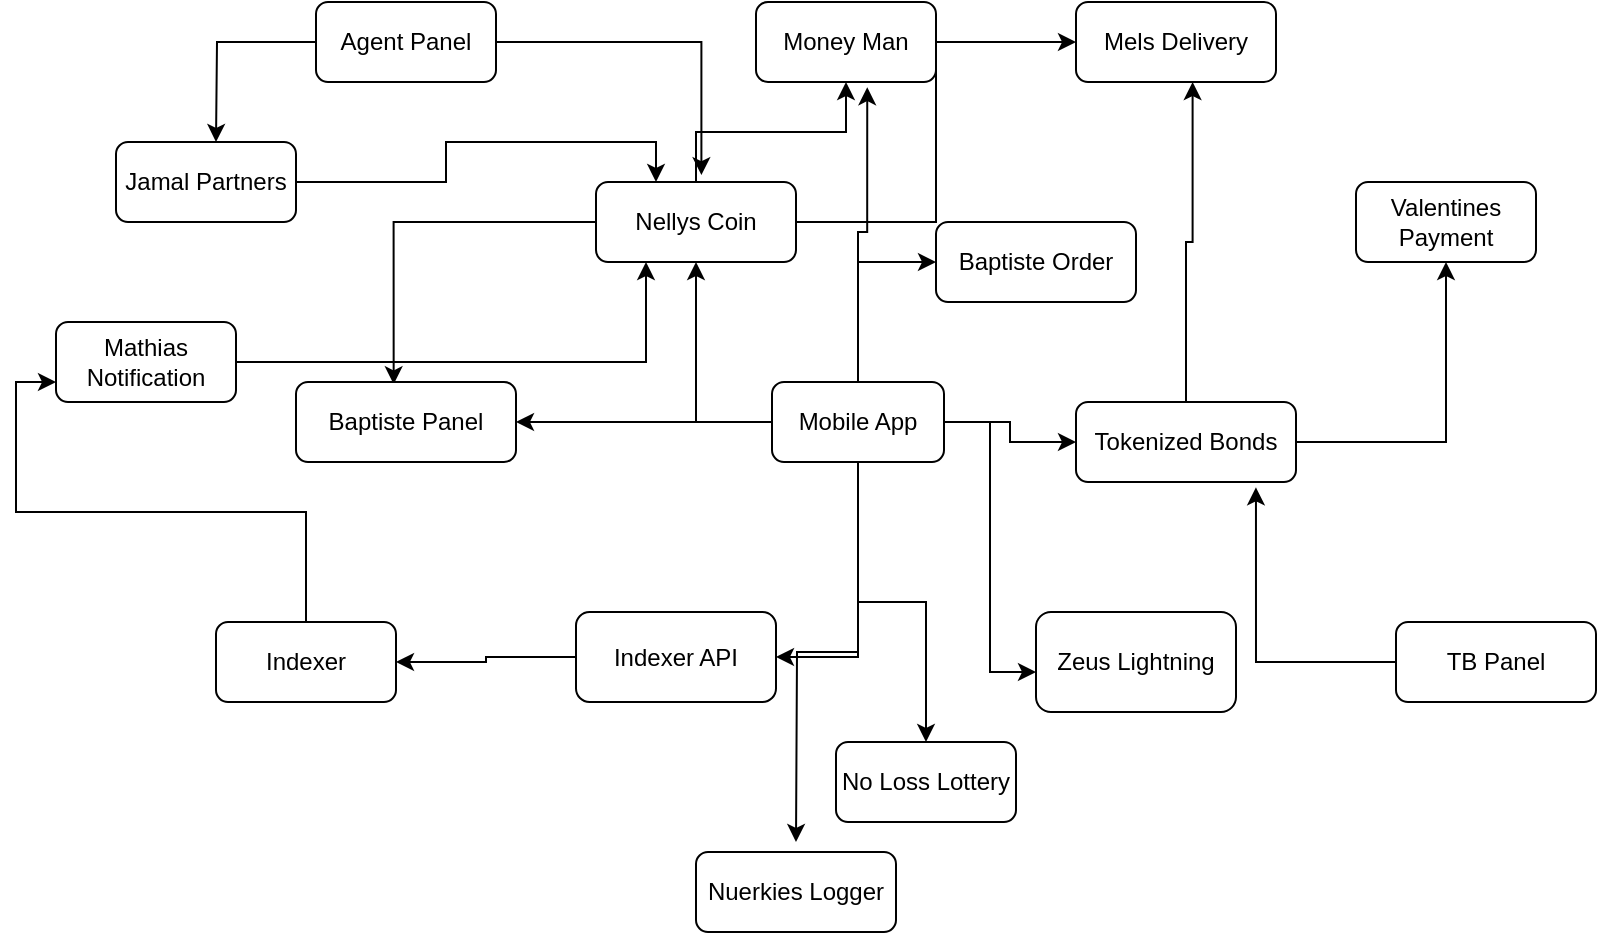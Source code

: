<mxfile version="20.2.3" type="github">
  <diagram id="7k72RgLPqFwJHOSrJLX6" name="Page-1">
    <mxGraphModel dx="1689" dy="558" grid="1" gridSize="10" guides="1" tooltips="1" connect="1" arrows="1" fold="1" page="1" pageScale="1" pageWidth="827" pageHeight="1169" math="0" shadow="0">
      <root>
        <mxCell id="0" />
        <mxCell id="1" parent="0" />
        <mxCell id="iV4vv4JSHI51m6sYlncN-14" style="edgeStyle=orthogonalEdgeStyle;rounded=0;orthogonalLoop=1;jettySize=auto;html=1;exitX=0;exitY=0.5;exitDx=0;exitDy=0;entryX=0.5;entryY=1;entryDx=0;entryDy=0;" edge="1" parent="1" source="iV4vv4JSHI51m6sYlncN-1" target="iV4vv4JSHI51m6sYlncN-2">
          <mxGeometry relative="1" as="geometry" />
        </mxCell>
        <mxCell id="iV4vv4JSHI51m6sYlncN-15" style="edgeStyle=orthogonalEdgeStyle;rounded=0;orthogonalLoop=1;jettySize=auto;html=1;entryX=1;entryY=0.5;entryDx=0;entryDy=0;" edge="1" parent="1" source="iV4vv4JSHI51m6sYlncN-1" target="iV4vv4JSHI51m6sYlncN-6">
          <mxGeometry relative="1" as="geometry" />
        </mxCell>
        <mxCell id="iV4vv4JSHI51m6sYlncN-16" style="edgeStyle=orthogonalEdgeStyle;rounded=0;orthogonalLoop=1;jettySize=auto;html=1;entryX=0;entryY=0.5;entryDx=0;entryDy=0;" edge="1" parent="1" source="iV4vv4JSHI51m6sYlncN-1" target="iV4vv4JSHI51m6sYlncN-10">
          <mxGeometry relative="1" as="geometry" />
        </mxCell>
        <mxCell id="iV4vv4JSHI51m6sYlncN-20" style="edgeStyle=orthogonalEdgeStyle;rounded=0;orthogonalLoop=1;jettySize=auto;html=1;entryX=0;entryY=0.6;entryDx=0;entryDy=0;entryPerimeter=0;" edge="1" parent="1" source="iV4vv4JSHI51m6sYlncN-1" target="iV4vv4JSHI51m6sYlncN-5">
          <mxGeometry relative="1" as="geometry" />
        </mxCell>
        <mxCell id="iV4vv4JSHI51m6sYlncN-22" style="edgeStyle=orthogonalEdgeStyle;rounded=0;orthogonalLoop=1;jettySize=auto;html=1;entryX=1;entryY=0.5;entryDx=0;entryDy=0;" edge="1" parent="1" source="iV4vv4JSHI51m6sYlncN-1" target="iV4vv4JSHI51m6sYlncN-12">
          <mxGeometry relative="1" as="geometry" />
        </mxCell>
        <mxCell id="iV4vv4JSHI51m6sYlncN-24" style="edgeStyle=orthogonalEdgeStyle;rounded=0;orthogonalLoop=1;jettySize=auto;html=1;entryX=0;entryY=0.5;entryDx=0;entryDy=0;" edge="1" parent="1" source="iV4vv4JSHI51m6sYlncN-1" target="iV4vv4JSHI51m6sYlncN-13">
          <mxGeometry relative="1" as="geometry" />
        </mxCell>
        <mxCell id="iV4vv4JSHI51m6sYlncN-34" style="edgeStyle=orthogonalEdgeStyle;rounded=0;orthogonalLoop=1;jettySize=auto;html=1;entryX=0.618;entryY=1.065;entryDx=0;entryDy=0;entryPerimeter=0;" edge="1" parent="1" source="iV4vv4JSHI51m6sYlncN-1" target="iV4vv4JSHI51m6sYlncN-32">
          <mxGeometry relative="1" as="geometry" />
        </mxCell>
        <mxCell id="iV4vv4JSHI51m6sYlncN-38" style="edgeStyle=orthogonalEdgeStyle;rounded=0;orthogonalLoop=1;jettySize=auto;html=1;" edge="1" parent="1" source="iV4vv4JSHI51m6sYlncN-1" target="iV4vv4JSHI51m6sYlncN-37">
          <mxGeometry relative="1" as="geometry" />
        </mxCell>
        <mxCell id="iV4vv4JSHI51m6sYlncN-43" style="edgeStyle=orthogonalEdgeStyle;rounded=0;orthogonalLoop=1;jettySize=auto;html=1;" edge="1" parent="1" source="iV4vv4JSHI51m6sYlncN-1">
          <mxGeometry relative="1" as="geometry">
            <mxPoint x="340" y="580" as="targetPoint" />
          </mxGeometry>
        </mxCell>
        <mxCell id="iV4vv4JSHI51m6sYlncN-1" value="Mobile App" style="rounded=1;whiteSpace=wrap;html=1;" vertex="1" parent="1">
          <mxGeometry x="328" y="350" width="86" height="40" as="geometry" />
        </mxCell>
        <mxCell id="iV4vv4JSHI51m6sYlncN-17" style="edgeStyle=orthogonalEdgeStyle;rounded=0;orthogonalLoop=1;jettySize=auto;html=1;entryX=0;entryY=0.5;entryDx=0;entryDy=0;" edge="1" parent="1" source="iV4vv4JSHI51m6sYlncN-2" target="iV4vv4JSHI51m6sYlncN-9">
          <mxGeometry relative="1" as="geometry" />
        </mxCell>
        <mxCell id="iV4vv4JSHI51m6sYlncN-23" style="edgeStyle=orthogonalEdgeStyle;rounded=0;orthogonalLoop=1;jettySize=auto;html=1;entryX=0.444;entryY=0.029;entryDx=0;entryDy=0;entryPerimeter=0;" edge="1" parent="1" source="iV4vv4JSHI51m6sYlncN-2" target="iV4vv4JSHI51m6sYlncN-12">
          <mxGeometry relative="1" as="geometry" />
        </mxCell>
        <mxCell id="iV4vv4JSHI51m6sYlncN-33" style="edgeStyle=orthogonalEdgeStyle;rounded=0;orthogonalLoop=1;jettySize=auto;html=1;" edge="1" parent="1" source="iV4vv4JSHI51m6sYlncN-2" target="iV4vv4JSHI51m6sYlncN-32">
          <mxGeometry relative="1" as="geometry" />
        </mxCell>
        <mxCell id="iV4vv4JSHI51m6sYlncN-2" value="Nellys Coin" style="rounded=1;whiteSpace=wrap;html=1;" vertex="1" parent="1">
          <mxGeometry x="240" y="250" width="100" height="40" as="geometry" />
        </mxCell>
        <mxCell id="iV4vv4JSHI51m6sYlncN-27" style="edgeStyle=orthogonalEdgeStyle;rounded=0;orthogonalLoop=1;jettySize=auto;html=1;entryX=0.3;entryY=0;entryDx=0;entryDy=0;entryPerimeter=0;" edge="1" parent="1" source="iV4vv4JSHI51m6sYlncN-3" target="iV4vv4JSHI51m6sYlncN-2">
          <mxGeometry relative="1" as="geometry" />
        </mxCell>
        <mxCell id="iV4vv4JSHI51m6sYlncN-3" value="Jamal Partners" style="rounded=1;whiteSpace=wrap;html=1;" vertex="1" parent="1">
          <mxGeometry y="230" width="90" height="40" as="geometry" />
        </mxCell>
        <mxCell id="iV4vv4JSHI51m6sYlncN-36" style="edgeStyle=orthogonalEdgeStyle;rounded=0;orthogonalLoop=1;jettySize=auto;html=1;entryX=0.25;entryY=1;entryDx=0;entryDy=0;" edge="1" parent="1" source="iV4vv4JSHI51m6sYlncN-4" target="iV4vv4JSHI51m6sYlncN-2">
          <mxGeometry relative="1" as="geometry" />
        </mxCell>
        <mxCell id="iV4vv4JSHI51m6sYlncN-4" value="Mathias Notification" style="rounded=1;whiteSpace=wrap;html=1;" vertex="1" parent="1">
          <mxGeometry x="-30" y="320" width="90" height="40" as="geometry" />
        </mxCell>
        <mxCell id="iV4vv4JSHI51m6sYlncN-5" value="Zeus Lightning&lt;br&gt;" style="rounded=1;whiteSpace=wrap;html=1;" vertex="1" parent="1">
          <mxGeometry x="460" y="465" width="100" height="50" as="geometry" />
        </mxCell>
        <mxCell id="iV4vv4JSHI51m6sYlncN-28" style="edgeStyle=orthogonalEdgeStyle;rounded=0;orthogonalLoop=1;jettySize=auto;html=1;entryX=1;entryY=0.5;entryDx=0;entryDy=0;" edge="1" parent="1" source="iV4vv4JSHI51m6sYlncN-6" target="iV4vv4JSHI51m6sYlncN-7">
          <mxGeometry relative="1" as="geometry" />
        </mxCell>
        <mxCell id="iV4vv4JSHI51m6sYlncN-6" value="Indexer API" style="rounded=1;whiteSpace=wrap;html=1;" vertex="1" parent="1">
          <mxGeometry x="230" y="465" width="100" height="45" as="geometry" />
        </mxCell>
        <mxCell id="iV4vv4JSHI51m6sYlncN-31" style="edgeStyle=orthogonalEdgeStyle;rounded=0;orthogonalLoop=1;jettySize=auto;html=1;entryX=0;entryY=0.75;entryDx=0;entryDy=0;" edge="1" parent="1" source="iV4vv4JSHI51m6sYlncN-7" target="iV4vv4JSHI51m6sYlncN-4">
          <mxGeometry relative="1" as="geometry" />
        </mxCell>
        <mxCell id="iV4vv4JSHI51m6sYlncN-7" value="Indexer" style="rounded=1;whiteSpace=wrap;html=1;" vertex="1" parent="1">
          <mxGeometry x="50" y="470" width="90" height="40" as="geometry" />
        </mxCell>
        <mxCell id="iV4vv4JSHI51m6sYlncN-9" value="Mels Delivery" style="rounded=1;whiteSpace=wrap;html=1;" vertex="1" parent="1">
          <mxGeometry x="480" y="160" width="100" height="40" as="geometry" />
        </mxCell>
        <mxCell id="iV4vv4JSHI51m6sYlncN-18" style="edgeStyle=orthogonalEdgeStyle;rounded=0;orthogonalLoop=1;jettySize=auto;html=1;entryX=0.583;entryY=1;entryDx=0;entryDy=0;entryPerimeter=0;" edge="1" parent="1" source="iV4vv4JSHI51m6sYlncN-10" target="iV4vv4JSHI51m6sYlncN-9">
          <mxGeometry relative="1" as="geometry" />
        </mxCell>
        <mxCell id="iV4vv4JSHI51m6sYlncN-41" style="edgeStyle=orthogonalEdgeStyle;rounded=0;orthogonalLoop=1;jettySize=auto;html=1;" edge="1" parent="1" source="iV4vv4JSHI51m6sYlncN-10" target="iV4vv4JSHI51m6sYlncN-39">
          <mxGeometry relative="1" as="geometry" />
        </mxCell>
        <mxCell id="iV4vv4JSHI51m6sYlncN-10" value="Tokenized Bonds" style="rounded=1;whiteSpace=wrap;html=1;" vertex="1" parent="1">
          <mxGeometry x="480" y="360" width="110" height="40" as="geometry" />
        </mxCell>
        <mxCell id="iV4vv4JSHI51m6sYlncN-21" style="edgeStyle=orthogonalEdgeStyle;rounded=0;orthogonalLoop=1;jettySize=auto;html=1;entryX=0.818;entryY=1.067;entryDx=0;entryDy=0;entryPerimeter=0;" edge="1" parent="1" source="iV4vv4JSHI51m6sYlncN-11" target="iV4vv4JSHI51m6sYlncN-10">
          <mxGeometry relative="1" as="geometry" />
        </mxCell>
        <mxCell id="iV4vv4JSHI51m6sYlncN-11" value="TB Panel" style="rounded=1;whiteSpace=wrap;html=1;" vertex="1" parent="1">
          <mxGeometry x="640" y="470" width="100" height="40" as="geometry" />
        </mxCell>
        <mxCell id="iV4vv4JSHI51m6sYlncN-12" value="Baptiste Panel" style="rounded=1;whiteSpace=wrap;html=1;" vertex="1" parent="1">
          <mxGeometry x="90" y="350" width="110" height="40" as="geometry" />
        </mxCell>
        <mxCell id="iV4vv4JSHI51m6sYlncN-13" value="Baptiste Order" style="rounded=1;whiteSpace=wrap;html=1;" vertex="1" parent="1">
          <mxGeometry x="410" y="270" width="100" height="40" as="geometry" />
        </mxCell>
        <mxCell id="iV4vv4JSHI51m6sYlncN-25" style="edgeStyle=orthogonalEdgeStyle;rounded=0;orthogonalLoop=1;jettySize=auto;html=1;exitX=1;exitY=0.5;exitDx=0;exitDy=0;entryX=0.527;entryY=-0.086;entryDx=0;entryDy=0;entryPerimeter=0;" edge="1" parent="1" source="iV4vv4JSHI51m6sYlncN-19" target="iV4vv4JSHI51m6sYlncN-2">
          <mxGeometry relative="1" as="geometry" />
        </mxCell>
        <mxCell id="iV4vv4JSHI51m6sYlncN-26" style="edgeStyle=orthogonalEdgeStyle;rounded=0;orthogonalLoop=1;jettySize=auto;html=1;" edge="1" parent="1" source="iV4vv4JSHI51m6sYlncN-19">
          <mxGeometry relative="1" as="geometry">
            <mxPoint x="50" y="230.0" as="targetPoint" />
          </mxGeometry>
        </mxCell>
        <mxCell id="iV4vv4JSHI51m6sYlncN-19" value="Agent Panel" style="rounded=1;whiteSpace=wrap;html=1;" vertex="1" parent="1">
          <mxGeometry x="100" y="160" width="90" height="40" as="geometry" />
        </mxCell>
        <mxCell id="iV4vv4JSHI51m6sYlncN-32" value="Money Man" style="rounded=1;whiteSpace=wrap;html=1;" vertex="1" parent="1">
          <mxGeometry x="320" y="160" width="90" height="40" as="geometry" />
        </mxCell>
        <mxCell id="iV4vv4JSHI51m6sYlncN-37" value="No Loss Lottery" style="rounded=1;whiteSpace=wrap;html=1;" vertex="1" parent="1">
          <mxGeometry x="360" y="530" width="90" height="40" as="geometry" />
        </mxCell>
        <mxCell id="iV4vv4JSHI51m6sYlncN-39" value="Valentines Payment" style="rounded=1;whiteSpace=wrap;html=1;" vertex="1" parent="1">
          <mxGeometry x="620" y="250" width="90" height="40" as="geometry" />
        </mxCell>
        <mxCell id="iV4vv4JSHI51m6sYlncN-42" value="Nuerkies Logger" style="rounded=1;whiteSpace=wrap;html=1;" vertex="1" parent="1">
          <mxGeometry x="290" y="585" width="100" height="40" as="geometry" />
        </mxCell>
      </root>
    </mxGraphModel>
  </diagram>
</mxfile>
